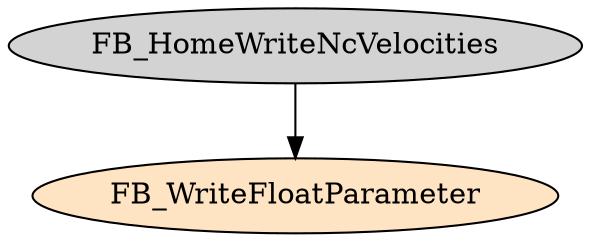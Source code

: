 digraph FB_WriteFloatParameter {
     node [style=filled]
    FB_WriteFloatParameter [fillcolor = bisque];
    FB_HomeWriteNcVelocities -> FB_WriteFloatParameter;
}
